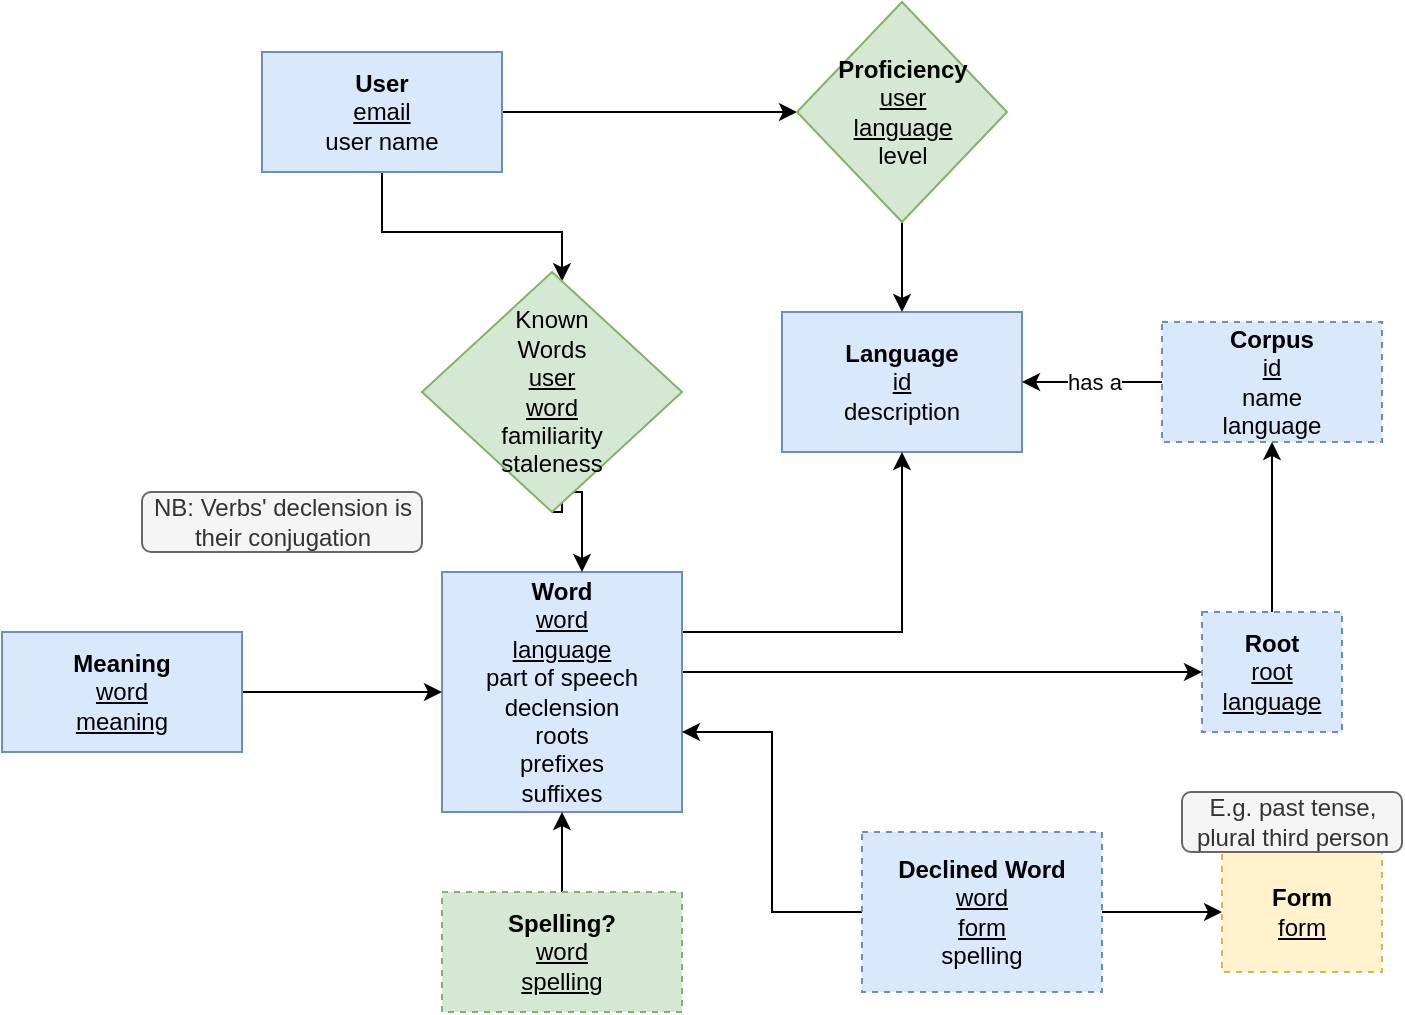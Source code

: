 <mxfile version="13.7.3" type="github">
  <diagram id="ab5AdYNh_owxFEw9k-p5" name="Page-1">
    <mxGraphModel dx="946" dy="511" grid="1" gridSize="10" guides="1" tooltips="1" connect="1" arrows="1" fold="1" page="1" pageScale="1" pageWidth="850" pageHeight="1100" math="0" shadow="0" extFonts="Permanent Marker^https://fonts.googleapis.com/css?family=Permanent+Marker">
      <root>
        <mxCell id="0" />
        <mxCell id="1" parent="0" />
        <mxCell id="AF-5ULbWCSurPXiCpNcE-21" style="edgeStyle=orthogonalEdgeStyle;rounded=0;orthogonalLoop=1;jettySize=auto;html=1;entryX=0;entryY=0.5;entryDx=0;entryDy=0;" edge="1" parent="1" source="AF-5ULbWCSurPXiCpNcE-2" target="AF-5ULbWCSurPXiCpNcE-33">
          <mxGeometry relative="1" as="geometry">
            <mxPoint x="400" y="160" as="targetPoint" />
          </mxGeometry>
        </mxCell>
        <mxCell id="AF-5ULbWCSurPXiCpNcE-31" style="edgeStyle=orthogonalEdgeStyle;rounded=0;orthogonalLoop=1;jettySize=auto;html=1;" edge="1" parent="1" source="AF-5ULbWCSurPXiCpNcE-2" target="AF-5ULbWCSurPXiCpNcE-30">
          <mxGeometry relative="1" as="geometry">
            <Array as="points">
              <mxPoint x="270" y="190" />
              <mxPoint x="360" y="190" />
            </Array>
          </mxGeometry>
        </mxCell>
        <mxCell id="AF-5ULbWCSurPXiCpNcE-2" value="&lt;b&gt;User&lt;/b&gt;&lt;br&gt;&lt;u&gt;email&lt;/u&gt;&lt;br&gt;user name" style="whiteSpace=wrap;html=1;fillColor=#dae8fc;strokeColor=#6c8ebf;" vertex="1" parent="1">
          <mxGeometry x="210" y="100" width="120" height="60" as="geometry" />
        </mxCell>
        <mxCell id="AF-5ULbWCSurPXiCpNcE-3" value="&lt;b&gt;Language&lt;/b&gt;&lt;br&gt;&lt;u&gt;id&lt;/u&gt;&lt;br&gt;description" style="whiteSpace=wrap;html=1;fillColor=#dae8fc;strokeColor=#6c8ebf;" vertex="1" parent="1">
          <mxGeometry x="470" y="230" width="120" height="70" as="geometry" />
        </mxCell>
        <mxCell id="AF-5ULbWCSurPXiCpNcE-5" style="edgeStyle=orthogonalEdgeStyle;rounded=0;orthogonalLoop=1;jettySize=auto;html=1;entryX=1;entryY=0.5;entryDx=0;entryDy=0;" edge="1" parent="1" source="AF-5ULbWCSurPXiCpNcE-4" target="AF-5ULbWCSurPXiCpNcE-3">
          <mxGeometry relative="1" as="geometry" />
        </mxCell>
        <mxCell id="AF-5ULbWCSurPXiCpNcE-6" value="has a" style="edgeLabel;html=1;align=center;verticalAlign=middle;resizable=0;points=[];" vertex="1" connectable="0" parent="AF-5ULbWCSurPXiCpNcE-5">
          <mxGeometry x="-0.008" relative="1" as="geometry">
            <mxPoint as="offset" />
          </mxGeometry>
        </mxCell>
        <mxCell id="AF-5ULbWCSurPXiCpNcE-4" value="&lt;b&gt;Corpus&lt;/b&gt;&lt;br&gt;&lt;u&gt;id&lt;/u&gt;&lt;br&gt;name&lt;br&gt;language" style="whiteSpace=wrap;html=1;fillColor=#dae8fc;strokeColor=#6c8ebf;dashed=1;" vertex="1" parent="1">
          <mxGeometry x="660" y="235" width="110" height="60" as="geometry" />
        </mxCell>
        <mxCell id="AF-5ULbWCSurPXiCpNcE-40" style="edgeStyle=orthogonalEdgeStyle;rounded=0;orthogonalLoop=1;jettySize=auto;html=1;" edge="1" parent="1" source="AF-5ULbWCSurPXiCpNcE-9" target="AF-5ULbWCSurPXiCpNcE-38">
          <mxGeometry relative="1" as="geometry">
            <Array as="points">
              <mxPoint x="540" y="410" />
              <mxPoint x="540" y="410" />
            </Array>
          </mxGeometry>
        </mxCell>
        <mxCell id="AF-5ULbWCSurPXiCpNcE-43" style="edgeStyle=orthogonalEdgeStyle;rounded=0;orthogonalLoop=1;jettySize=auto;html=1;entryX=0.5;entryY=1;entryDx=0;entryDy=0;" edge="1" parent="1" source="AF-5ULbWCSurPXiCpNcE-9" target="AF-5ULbWCSurPXiCpNcE-3">
          <mxGeometry relative="1" as="geometry">
            <Array as="points">
              <mxPoint x="530" y="390" />
            </Array>
          </mxGeometry>
        </mxCell>
        <mxCell id="AF-5ULbWCSurPXiCpNcE-9" value="&lt;b&gt;Word&lt;/b&gt;&lt;br&gt;&lt;u&gt;word&lt;/u&gt;&lt;br&gt;&lt;u&gt;language&lt;/u&gt;&lt;br&gt;part of speech&lt;br&gt;declension&lt;br&gt;roots&lt;br&gt;prefixes&lt;br&gt;suffixes" style="whiteSpace=wrap;html=1;fillColor=#dae8fc;strokeColor=#6c8ebf;" vertex="1" parent="1">
          <mxGeometry x="300" y="360" width="120" height="120" as="geometry" />
        </mxCell>
        <mxCell id="AF-5ULbWCSurPXiCpNcE-27" style="edgeStyle=orthogonalEdgeStyle;rounded=0;orthogonalLoop=1;jettySize=auto;html=1;entryX=0;entryY=0.5;entryDx=0;entryDy=0;" edge="1" parent="1" source="AF-5ULbWCSurPXiCpNcE-10" target="AF-5ULbWCSurPXiCpNcE-9">
          <mxGeometry relative="1" as="geometry">
            <Array as="points">
              <mxPoint x="220" y="420" />
              <mxPoint x="220" y="420" />
            </Array>
          </mxGeometry>
        </mxCell>
        <mxCell id="AF-5ULbWCSurPXiCpNcE-10" value="&lt;b&gt;Meaning&lt;/b&gt;&lt;br&gt;&lt;u&gt;word&lt;br&gt;meaning&lt;/u&gt;" style="whiteSpace=wrap;html=1;fillColor=#dae8fc;strokeColor=#6c8ebf;" vertex="1" parent="1">
          <mxGeometry x="80" y="390" width="120" height="60" as="geometry" />
        </mxCell>
        <mxCell id="AF-5ULbWCSurPXiCpNcE-28" style="edgeStyle=orthogonalEdgeStyle;rounded=0;orthogonalLoop=1;jettySize=auto;html=1;" edge="1" parent="1" source="AF-5ULbWCSurPXiCpNcE-11" target="AF-5ULbWCSurPXiCpNcE-9">
          <mxGeometry relative="1" as="geometry" />
        </mxCell>
        <mxCell id="AF-5ULbWCSurPXiCpNcE-11" value="&lt;b&gt;Spelling?&lt;/b&gt;&lt;br&gt;&lt;u&gt;word&lt;/u&gt;&lt;br&gt;&lt;u&gt;spelling&lt;/u&gt;" style="whiteSpace=wrap;html=1;fillColor=#d5e8d4;strokeColor=#82b366;dashed=1;" vertex="1" parent="1">
          <mxGeometry x="300" y="520" width="120" height="60" as="geometry" />
        </mxCell>
        <mxCell id="AF-5ULbWCSurPXiCpNcE-13" value="NB: Verbs&#39; declension is &lt;br&gt;their conjugation" style="text;html=1;align=center;verticalAlign=middle;resizable=0;points=[];autosize=1;rounded=1;fillColor=#f5f5f5;strokeColor=#666666;fontColor=#333333;" vertex="1" parent="1">
          <mxGeometry x="150" y="320" width="140" height="30" as="geometry" />
        </mxCell>
        <mxCell id="AF-5ULbWCSurPXiCpNcE-24" style="edgeStyle=orthogonalEdgeStyle;rounded=0;orthogonalLoop=1;jettySize=auto;html=1;" edge="1" parent="1" source="AF-5ULbWCSurPXiCpNcE-14">
          <mxGeometry relative="1" as="geometry">
            <mxPoint x="420" y="440" as="targetPoint" />
            <Array as="points">
              <mxPoint x="465" y="530" />
              <mxPoint x="465" y="440" />
              <mxPoint x="420" y="440" />
            </Array>
          </mxGeometry>
        </mxCell>
        <mxCell id="AF-5ULbWCSurPXiCpNcE-42" style="edgeStyle=orthogonalEdgeStyle;rounded=0;orthogonalLoop=1;jettySize=auto;html=1;entryX=0;entryY=0.5;entryDx=0;entryDy=0;" edge="1" parent="1" source="AF-5ULbWCSurPXiCpNcE-14" target="AF-5ULbWCSurPXiCpNcE-36">
          <mxGeometry relative="1" as="geometry" />
        </mxCell>
        <mxCell id="AF-5ULbWCSurPXiCpNcE-14" value="&lt;b&gt;Declined Word&lt;/b&gt;&lt;br&gt;&lt;u&gt;word&lt;/u&gt;&lt;br&gt;&lt;u&gt;form&lt;/u&gt;&lt;br&gt;spelling" style="whiteSpace=wrap;html=1;fillColor=#dae8fc;strokeColor=#6c8ebf;dashed=1;" vertex="1" parent="1">
          <mxGeometry x="510" y="490" width="120" height="80" as="geometry" />
        </mxCell>
        <mxCell id="AF-5ULbWCSurPXiCpNcE-32" style="edgeStyle=orthogonalEdgeStyle;rounded=0;orthogonalLoop=1;jettySize=auto;html=1;exitX=0.5;exitY=1;exitDx=0;exitDy=0;" edge="1" parent="1" source="AF-5ULbWCSurPXiCpNcE-30" target="AF-5ULbWCSurPXiCpNcE-9">
          <mxGeometry relative="1" as="geometry">
            <Array as="points">
              <mxPoint x="360" y="320" />
              <mxPoint x="370" y="320" />
            </Array>
          </mxGeometry>
        </mxCell>
        <mxCell id="AF-5ULbWCSurPXiCpNcE-30" value="Known &lt;br&gt;Words&lt;br&gt;&lt;u&gt;user&lt;/u&gt;&lt;br&gt;&lt;u&gt;word&lt;/u&gt;&lt;br&gt;familiarity&lt;br&gt;staleness" style="rhombus;whiteSpace=wrap;html=1;rounded=0;fillColor=#d5e8d4;strokeColor=#82b366;" vertex="1" parent="1">
          <mxGeometry x="290" y="210" width="130" height="120" as="geometry" />
        </mxCell>
        <mxCell id="AF-5ULbWCSurPXiCpNcE-35" value="" style="edgeStyle=orthogonalEdgeStyle;rounded=0;orthogonalLoop=1;jettySize=auto;html=1;" edge="1" parent="1" source="AF-5ULbWCSurPXiCpNcE-33" target="AF-5ULbWCSurPXiCpNcE-3">
          <mxGeometry relative="1" as="geometry" />
        </mxCell>
        <mxCell id="AF-5ULbWCSurPXiCpNcE-33" value="&lt;b&gt;Proficiency&lt;/b&gt;&lt;br&gt;&lt;u&gt;user&lt;br&gt;language&lt;/u&gt;&lt;br&gt;level" style="rhombus;whiteSpace=wrap;html=1;rounded=0;fillColor=#d5e8d4;strokeColor=#82b366;" vertex="1" parent="1">
          <mxGeometry x="477.5" y="75" width="105" height="110" as="geometry" />
        </mxCell>
        <mxCell id="AF-5ULbWCSurPXiCpNcE-36" value="&lt;b&gt;Form&lt;/b&gt;&lt;br&gt;&lt;u&gt;form&lt;/u&gt;" style="rounded=0;whiteSpace=wrap;html=1;fillColor=#fff2cc;strokeColor=#d6b656;dashed=1;" vertex="1" parent="1">
          <mxGeometry x="690" y="500" width="80" height="60" as="geometry" />
        </mxCell>
        <mxCell id="AF-5ULbWCSurPXiCpNcE-41" style="edgeStyle=orthogonalEdgeStyle;rounded=0;orthogonalLoop=1;jettySize=auto;html=1;entryX=0.5;entryY=1;entryDx=0;entryDy=0;" edge="1" parent="1" source="AF-5ULbWCSurPXiCpNcE-38" target="AF-5ULbWCSurPXiCpNcE-4">
          <mxGeometry relative="1" as="geometry" />
        </mxCell>
        <mxCell id="AF-5ULbWCSurPXiCpNcE-38" value="&lt;b&gt;Root&lt;/b&gt;&lt;br&gt;&lt;u&gt;root&lt;br&gt;&lt;/u&gt;&lt;u&gt;language&lt;/u&gt;" style="whiteSpace=wrap;html=1;rounded=0;fillColor=#dae8fc;strokeColor=#6c8ebf;dashed=1;" vertex="1" parent="1">
          <mxGeometry x="680" y="380" width="70" height="60" as="geometry" />
        </mxCell>
        <mxCell id="AF-5ULbWCSurPXiCpNcE-39" value="E.g. past tense, &lt;br&gt;plural third person" style="text;html=1;align=center;verticalAlign=middle;resizable=0;points=[];autosize=1;rounded=1;fillColor=#f5f5f5;strokeColor=#666666;fontColor=#333333;" vertex="1" parent="1">
          <mxGeometry x="670" y="470" width="110" height="30" as="geometry" />
        </mxCell>
      </root>
    </mxGraphModel>
  </diagram>
</mxfile>
